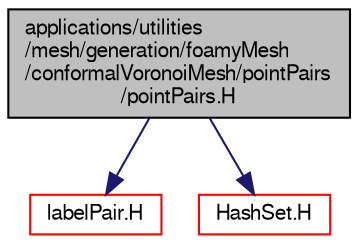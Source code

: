 digraph "applications/utilities/mesh/generation/foamyMesh/conformalVoronoiMesh/pointPairs/pointPairs.H"
{
  bgcolor="transparent";
  edge [fontname="FreeSans",fontsize="10",labelfontname="FreeSans",labelfontsize="10"];
  node [fontname="FreeSans",fontsize="10",shape=record];
  Node1 [label="applications/utilities\l/mesh/generation/foamyMesh\l/conformalVoronoiMesh/pointPairs\l/pointPairs.H",height=0.2,width=0.4,color="black", fillcolor="grey75", style="filled" fontcolor="black"];
  Node1 -> Node2 [color="midnightblue",fontsize="10",style="solid",fontname="FreeSans"];
  Node2 [label="labelPair.H",height=0.2,width=0.4,color="red",URL="$a08447.html"];
  Node1 -> Node3 [color="midnightblue",fontsize="10",style="solid",fontname="FreeSans"];
  Node3 [label="HashSet.H",height=0.2,width=0.4,color="red",URL="$a07114.html"];
}
